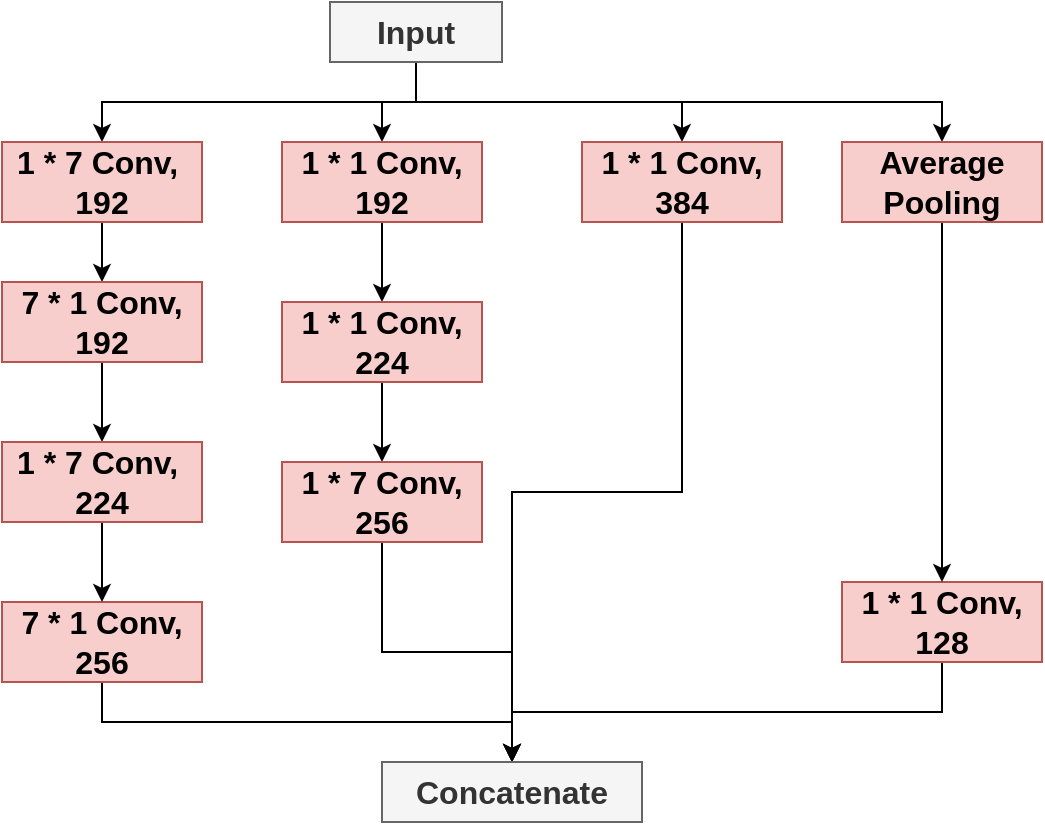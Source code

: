 <mxfile version="24.2.0" type="device">
  <diagram name="Page-1" id="SbvkB3g3mhlseIGMORBi">
    <mxGraphModel dx="686" dy="753" grid="1" gridSize="10" guides="1" tooltips="1" connect="1" arrows="1" fold="1" page="1" pageScale="1" pageWidth="827" pageHeight="1169" math="0" shadow="0">
      <root>
        <mxCell id="0" />
        <mxCell id="1" parent="0" />
        <mxCell id="IbuytCrGxTXtchqZtPpa-17" style="edgeStyle=orthogonalEdgeStyle;rounded=0;orthogonalLoop=1;jettySize=auto;html=1;exitX=0.5;exitY=1;exitDx=0;exitDy=0;entryX=0.5;entryY=0;entryDx=0;entryDy=0;" edge="1" parent="1" source="IbuytCrGxTXtchqZtPpa-1" target="IbuytCrGxTXtchqZtPpa-13">
          <mxGeometry relative="1" as="geometry" />
        </mxCell>
        <mxCell id="IbuytCrGxTXtchqZtPpa-18" style="edgeStyle=orthogonalEdgeStyle;rounded=0;orthogonalLoop=1;jettySize=auto;html=1;exitX=0.5;exitY=1;exitDx=0;exitDy=0;" edge="1" parent="1" source="IbuytCrGxTXtchqZtPpa-1" target="IbuytCrGxTXtchqZtPpa-10">
          <mxGeometry relative="1" as="geometry" />
        </mxCell>
        <mxCell id="IbuytCrGxTXtchqZtPpa-19" style="edgeStyle=orthogonalEdgeStyle;rounded=0;orthogonalLoop=1;jettySize=auto;html=1;exitX=0.5;exitY=1;exitDx=0;exitDy=0;" edge="1" parent="1" source="IbuytCrGxTXtchqZtPpa-1" target="IbuytCrGxTXtchqZtPpa-2">
          <mxGeometry relative="1" as="geometry" />
        </mxCell>
        <mxCell id="IbuytCrGxTXtchqZtPpa-20" style="edgeStyle=orthogonalEdgeStyle;rounded=0;orthogonalLoop=1;jettySize=auto;html=1;exitX=0.5;exitY=1;exitDx=0;exitDy=0;entryX=0.5;entryY=0;entryDx=0;entryDy=0;" edge="1" parent="1" source="IbuytCrGxTXtchqZtPpa-1" target="IbuytCrGxTXtchqZtPpa-15">
          <mxGeometry relative="1" as="geometry" />
        </mxCell>
        <mxCell id="IbuytCrGxTXtchqZtPpa-1" value="&lt;b&gt;&lt;font style=&quot;font-size: 16px;&quot;&gt;Input&lt;/font&gt;&lt;/b&gt;" style="rounded=0;whiteSpace=wrap;html=1;fillColor=#f5f5f5;fontColor=#333333;strokeColor=#666666;" vertex="1" parent="1">
          <mxGeometry x="414" y="50" width="86" height="30" as="geometry" />
        </mxCell>
        <mxCell id="IbuytCrGxTXtchqZtPpa-7" value="" style="edgeStyle=orthogonalEdgeStyle;rounded=0;orthogonalLoop=1;jettySize=auto;html=1;" edge="1" parent="1" source="IbuytCrGxTXtchqZtPpa-2" target="IbuytCrGxTXtchqZtPpa-3">
          <mxGeometry relative="1" as="geometry" />
        </mxCell>
        <mxCell id="IbuytCrGxTXtchqZtPpa-2" value="&lt;b&gt;&lt;font style=&quot;font-size: 16px;&quot;&gt;1 * 7 Conv,&amp;nbsp;&lt;/font&gt;&lt;/b&gt;&lt;div&gt;&lt;span style=&quot;font-size: 16px;&quot;&gt;&lt;b&gt;192&lt;/b&gt;&lt;/span&gt;&lt;/div&gt;" style="rounded=0;whiteSpace=wrap;html=1;fillColor=#f8cecc;strokeColor=#b85450;" vertex="1" parent="1">
          <mxGeometry x="250" y="120" width="100" height="40" as="geometry" />
        </mxCell>
        <mxCell id="IbuytCrGxTXtchqZtPpa-8" value="" style="edgeStyle=orthogonalEdgeStyle;rounded=0;orthogonalLoop=1;jettySize=auto;html=1;" edge="1" parent="1" source="IbuytCrGxTXtchqZtPpa-3" target="IbuytCrGxTXtchqZtPpa-5">
          <mxGeometry relative="1" as="geometry" />
        </mxCell>
        <mxCell id="IbuytCrGxTXtchqZtPpa-3" value="&lt;span style=&quot;font-size: 16px;&quot;&gt;&lt;b&gt;7 * 1 Conv, 192&lt;/b&gt;&lt;/span&gt;" style="rounded=0;whiteSpace=wrap;html=1;fillColor=#f8cecc;strokeColor=#b85450;" vertex="1" parent="1">
          <mxGeometry x="250" y="190" width="100" height="40" as="geometry" />
        </mxCell>
        <mxCell id="IbuytCrGxTXtchqZtPpa-24" style="edgeStyle=orthogonalEdgeStyle;rounded=0;orthogonalLoop=1;jettySize=auto;html=1;exitX=0.5;exitY=1;exitDx=0;exitDy=0;entryX=0.5;entryY=0;entryDx=0;entryDy=0;" edge="1" parent="1" source="IbuytCrGxTXtchqZtPpa-4" target="IbuytCrGxTXtchqZtPpa-23">
          <mxGeometry relative="1" as="geometry" />
        </mxCell>
        <mxCell id="IbuytCrGxTXtchqZtPpa-4" value="&lt;span style=&quot;font-size: 16px;&quot;&gt;&lt;b&gt;7 * 1 Conv, 256&lt;/b&gt;&lt;/span&gt;" style="rounded=0;whiteSpace=wrap;html=1;fillColor=#f8cecc;strokeColor=#b85450;" vertex="1" parent="1">
          <mxGeometry x="250" y="350" width="100" height="40" as="geometry" />
        </mxCell>
        <mxCell id="IbuytCrGxTXtchqZtPpa-9" value="" style="edgeStyle=orthogonalEdgeStyle;rounded=0;orthogonalLoop=1;jettySize=auto;html=1;" edge="1" parent="1" source="IbuytCrGxTXtchqZtPpa-5" target="IbuytCrGxTXtchqZtPpa-4">
          <mxGeometry relative="1" as="geometry" />
        </mxCell>
        <mxCell id="IbuytCrGxTXtchqZtPpa-5" value="&lt;b&gt;&lt;font style=&quot;font-size: 16px;&quot;&gt;1 * 7 Conv,&amp;nbsp;&lt;/font&gt;&lt;/b&gt;&lt;div&gt;&lt;span style=&quot;font-size: 16px;&quot;&gt;&lt;b&gt;224&lt;/b&gt;&lt;/span&gt;&lt;/div&gt;" style="rounded=0;whiteSpace=wrap;html=1;fillColor=#f8cecc;strokeColor=#b85450;" vertex="1" parent="1">
          <mxGeometry x="250" y="270" width="100" height="40" as="geometry" />
        </mxCell>
        <mxCell id="IbuytCrGxTXtchqZtPpa-21" value="" style="edgeStyle=orthogonalEdgeStyle;rounded=0;orthogonalLoop=1;jettySize=auto;html=1;" edge="1" parent="1" source="IbuytCrGxTXtchqZtPpa-10" target="IbuytCrGxTXtchqZtPpa-11">
          <mxGeometry relative="1" as="geometry" />
        </mxCell>
        <mxCell id="IbuytCrGxTXtchqZtPpa-10" value="&lt;span style=&quot;font-size: 16px;&quot;&gt;&lt;b&gt;1 * 1 Conv, 192&lt;/b&gt;&lt;/span&gt;" style="rounded=0;whiteSpace=wrap;html=1;fillColor=#f8cecc;strokeColor=#b85450;" vertex="1" parent="1">
          <mxGeometry x="390" y="120" width="100" height="40" as="geometry" />
        </mxCell>
        <mxCell id="IbuytCrGxTXtchqZtPpa-22" value="" style="edgeStyle=orthogonalEdgeStyle;rounded=0;orthogonalLoop=1;jettySize=auto;html=1;" edge="1" parent="1" source="IbuytCrGxTXtchqZtPpa-11" target="IbuytCrGxTXtchqZtPpa-12">
          <mxGeometry relative="1" as="geometry" />
        </mxCell>
        <mxCell id="IbuytCrGxTXtchqZtPpa-11" value="&lt;span style=&quot;font-size: 16px;&quot;&gt;&lt;b&gt;1 * 1 Conv, 224&lt;/b&gt;&lt;/span&gt;" style="rounded=0;whiteSpace=wrap;html=1;fillColor=#f8cecc;strokeColor=#b85450;" vertex="1" parent="1">
          <mxGeometry x="390" y="200" width="100" height="40" as="geometry" />
        </mxCell>
        <mxCell id="IbuytCrGxTXtchqZtPpa-25" style="edgeStyle=orthogonalEdgeStyle;rounded=0;orthogonalLoop=1;jettySize=auto;html=1;exitX=0.5;exitY=1;exitDx=0;exitDy=0;entryX=0.5;entryY=0;entryDx=0;entryDy=0;" edge="1" parent="1" source="IbuytCrGxTXtchqZtPpa-12" target="IbuytCrGxTXtchqZtPpa-23">
          <mxGeometry relative="1" as="geometry">
            <mxPoint x="520" y="410" as="targetPoint" />
          </mxGeometry>
        </mxCell>
        <mxCell id="IbuytCrGxTXtchqZtPpa-12" value="&lt;span style=&quot;font-size: 16px;&quot;&gt;&lt;b&gt;1 * 7 Conv, 256&lt;/b&gt;&lt;/span&gt;" style="rounded=0;whiteSpace=wrap;html=1;fillColor=#f8cecc;strokeColor=#b85450;" vertex="1" parent="1">
          <mxGeometry x="390" y="280" width="100" height="40" as="geometry" />
        </mxCell>
        <mxCell id="IbuytCrGxTXtchqZtPpa-27" style="edgeStyle=orthogonalEdgeStyle;rounded=0;orthogonalLoop=1;jettySize=auto;html=1;exitX=0.5;exitY=1;exitDx=0;exitDy=0;entryX=0.5;entryY=0;entryDx=0;entryDy=0;" edge="1" parent="1" source="IbuytCrGxTXtchqZtPpa-13" target="IbuytCrGxTXtchqZtPpa-23">
          <mxGeometry relative="1" as="geometry" />
        </mxCell>
        <mxCell id="IbuytCrGxTXtchqZtPpa-13" value="&lt;span style=&quot;font-size: 16px;&quot;&gt;&lt;b&gt;1 * 1 Conv, 384&lt;/b&gt;&lt;/span&gt;" style="rounded=0;whiteSpace=wrap;html=1;fillColor=#f8cecc;strokeColor=#b85450;" vertex="1" parent="1">
          <mxGeometry x="540" y="120" width="100" height="40" as="geometry" />
        </mxCell>
        <mxCell id="IbuytCrGxTXtchqZtPpa-28" style="edgeStyle=orthogonalEdgeStyle;rounded=0;orthogonalLoop=1;jettySize=auto;html=1;exitX=0.5;exitY=1;exitDx=0;exitDy=0;entryX=0.5;entryY=0;entryDx=0;entryDy=0;" edge="1" parent="1" source="IbuytCrGxTXtchqZtPpa-14" target="IbuytCrGxTXtchqZtPpa-23">
          <mxGeometry relative="1" as="geometry">
            <mxPoint x="560" y="410" as="targetPoint" />
          </mxGeometry>
        </mxCell>
        <mxCell id="IbuytCrGxTXtchqZtPpa-14" value="&lt;span style=&quot;font-size: 16px;&quot;&gt;&lt;b&gt;1 * 1 Conv, 128&lt;/b&gt;&lt;/span&gt;" style="rounded=0;whiteSpace=wrap;html=1;fillColor=#f8cecc;strokeColor=#b85450;" vertex="1" parent="1">
          <mxGeometry x="670" y="340" width="100" height="40" as="geometry" />
        </mxCell>
        <mxCell id="IbuytCrGxTXtchqZtPpa-16" style="edgeStyle=orthogonalEdgeStyle;rounded=0;orthogonalLoop=1;jettySize=auto;html=1;exitX=0.5;exitY=1;exitDx=0;exitDy=0;entryX=0.5;entryY=0;entryDx=0;entryDy=0;" edge="1" parent="1" source="IbuytCrGxTXtchqZtPpa-15" target="IbuytCrGxTXtchqZtPpa-14">
          <mxGeometry relative="1" as="geometry" />
        </mxCell>
        <mxCell id="IbuytCrGxTXtchqZtPpa-15" value="&lt;span style=&quot;font-size: 16px;&quot;&gt;&lt;b&gt;Average Pooling&lt;/b&gt;&lt;/span&gt;" style="rounded=0;whiteSpace=wrap;html=1;fillColor=#f8cecc;strokeColor=#b85450;" vertex="1" parent="1">
          <mxGeometry x="670" y="120" width="100" height="40" as="geometry" />
        </mxCell>
        <mxCell id="IbuytCrGxTXtchqZtPpa-23" value="&lt;span style=&quot;font-size: 16px;&quot;&gt;&lt;b&gt;Concatenate&lt;/b&gt;&lt;/span&gt;" style="rounded=0;whiteSpace=wrap;html=1;fillColor=#f5f5f5;fontColor=#333333;strokeColor=#666666;" vertex="1" parent="1">
          <mxGeometry x="440" y="430" width="130" height="30" as="geometry" />
        </mxCell>
      </root>
    </mxGraphModel>
  </diagram>
</mxfile>
